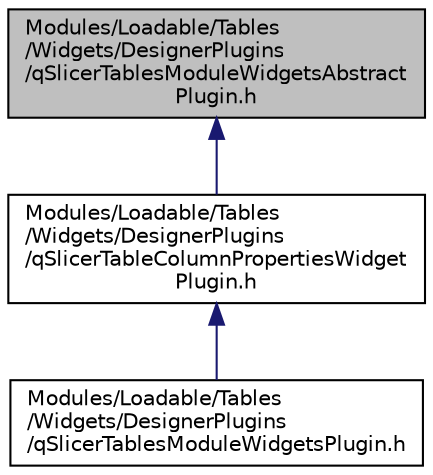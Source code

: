 digraph "Modules/Loadable/Tables/Widgets/DesignerPlugins/qSlicerTablesModuleWidgetsAbstractPlugin.h"
{
  bgcolor="transparent";
  edge [fontname="Helvetica",fontsize="10",labelfontname="Helvetica",labelfontsize="10"];
  node [fontname="Helvetica",fontsize="10",shape=record];
  Node4 [label="Modules/Loadable/Tables\l/Widgets/DesignerPlugins\l/qSlicerTablesModuleWidgetsAbstract\lPlugin.h",height=0.2,width=0.4,color="black", fillcolor="grey75", style="filled", fontcolor="black"];
  Node4 -> Node5 [dir="back",color="midnightblue",fontsize="10",style="solid",fontname="Helvetica"];
  Node5 [label="Modules/Loadable/Tables\l/Widgets/DesignerPlugins\l/qSlicerTableColumnPropertiesWidget\lPlugin.h",height=0.2,width=0.4,color="black",URL="$qSlicerTableColumnPropertiesWidgetPlugin_8h.html"];
  Node5 -> Node6 [dir="back",color="midnightblue",fontsize="10",style="solid",fontname="Helvetica"];
  Node6 [label="Modules/Loadable/Tables\l/Widgets/DesignerPlugins\l/qSlicerTablesModuleWidgetsPlugin.h",height=0.2,width=0.4,color="black",URL="$Modules_2Loadable_2Tables_2Widgets_2DesignerPlugins_2qSlicerTablesModuleWidgetsPlugin_8h.html"];
}
